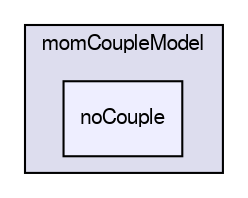 digraph "/home/cgoniva/CFDEM/CFDEM-x.x-2.1.x/CFDEMcoupling-PUBLIC/src/lagrangian/cfdemParticle/subModels/momCoupleModel/noCouple" {
  compound=true
  node [ fontsize="10", fontname="FreeSans"];
  edge [ labelfontsize="10", labelfontname="FreeSans"];
  subgraph clusterdir_dcb3aeab48fa39adb86db10c6424d70f {
    graph [ bgcolor="#ddddee", pencolor="black", label="momCoupleModel" fontname="FreeSans", fontsize="10", URL="dir_dcb3aeab48fa39adb86db10c6424d70f.html"]
  dir_83a98833010eccec5fff883e92969e6a [shape=box, label="noCouple", style="filled", fillcolor="#eeeeff", pencolor="black", URL="dir_83a98833010eccec5fff883e92969e6a.html"];
  }
}
